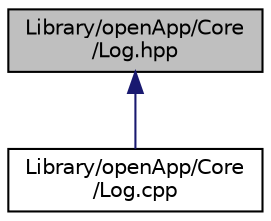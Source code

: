 digraph "Library/openApp/Core/Log.hpp"
{
  edge [fontname="Helvetica",fontsize="10",labelfontname="Helvetica",labelfontsize="10"];
  node [fontname="Helvetica",fontsize="10",shape=record];
  Node18 [label="Library/openApp/Core\l/Log.hpp",height=0.2,width=0.4,color="black", fillcolor="grey75", style="filled", fontcolor="black"];
  Node18 -> Node19 [dir="back",color="midnightblue",fontsize="10",style="solid"];
  Node19 [label="Library/openApp/Core\l/Log.cpp",height=0.2,width=0.4,color="black", fillcolor="white", style="filled",URL="$_log_8cpp.html"];
}
